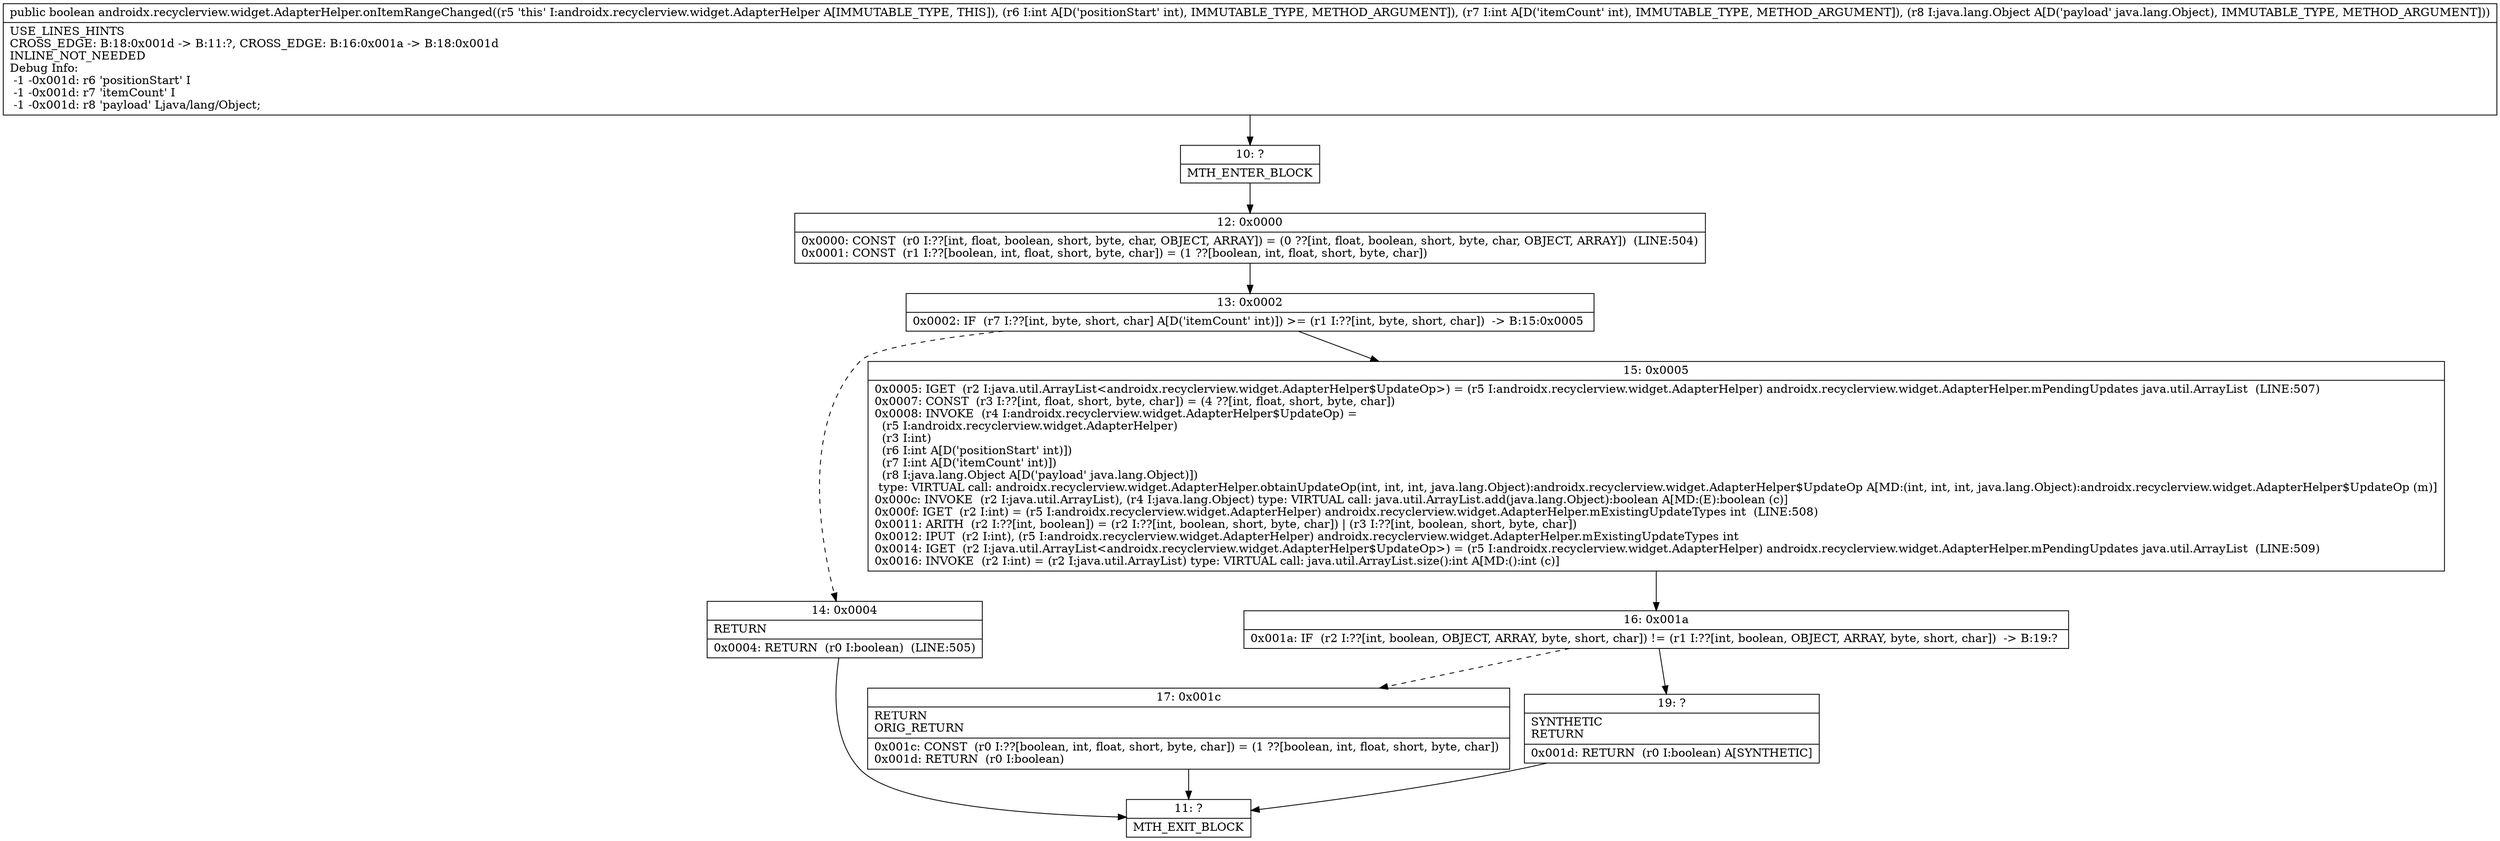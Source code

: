 digraph "CFG forandroidx.recyclerview.widget.AdapterHelper.onItemRangeChanged(IILjava\/lang\/Object;)Z" {
Node_10 [shape=record,label="{10\:\ ?|MTH_ENTER_BLOCK\l}"];
Node_12 [shape=record,label="{12\:\ 0x0000|0x0000: CONST  (r0 I:??[int, float, boolean, short, byte, char, OBJECT, ARRAY]) = (0 ??[int, float, boolean, short, byte, char, OBJECT, ARRAY])  (LINE:504)\l0x0001: CONST  (r1 I:??[boolean, int, float, short, byte, char]) = (1 ??[boolean, int, float, short, byte, char]) \l}"];
Node_13 [shape=record,label="{13\:\ 0x0002|0x0002: IF  (r7 I:??[int, byte, short, char] A[D('itemCount' int)]) \>= (r1 I:??[int, byte, short, char])  \-\> B:15:0x0005 \l}"];
Node_14 [shape=record,label="{14\:\ 0x0004|RETURN\l|0x0004: RETURN  (r0 I:boolean)  (LINE:505)\l}"];
Node_11 [shape=record,label="{11\:\ ?|MTH_EXIT_BLOCK\l}"];
Node_15 [shape=record,label="{15\:\ 0x0005|0x0005: IGET  (r2 I:java.util.ArrayList\<androidx.recyclerview.widget.AdapterHelper$UpdateOp\>) = (r5 I:androidx.recyclerview.widget.AdapterHelper) androidx.recyclerview.widget.AdapterHelper.mPendingUpdates java.util.ArrayList  (LINE:507)\l0x0007: CONST  (r3 I:??[int, float, short, byte, char]) = (4 ??[int, float, short, byte, char]) \l0x0008: INVOKE  (r4 I:androidx.recyclerview.widget.AdapterHelper$UpdateOp) = \l  (r5 I:androidx.recyclerview.widget.AdapterHelper)\l  (r3 I:int)\l  (r6 I:int A[D('positionStart' int)])\l  (r7 I:int A[D('itemCount' int)])\l  (r8 I:java.lang.Object A[D('payload' java.lang.Object)])\l type: VIRTUAL call: androidx.recyclerview.widget.AdapterHelper.obtainUpdateOp(int, int, int, java.lang.Object):androidx.recyclerview.widget.AdapterHelper$UpdateOp A[MD:(int, int, int, java.lang.Object):androidx.recyclerview.widget.AdapterHelper$UpdateOp (m)]\l0x000c: INVOKE  (r2 I:java.util.ArrayList), (r4 I:java.lang.Object) type: VIRTUAL call: java.util.ArrayList.add(java.lang.Object):boolean A[MD:(E):boolean (c)]\l0x000f: IGET  (r2 I:int) = (r5 I:androidx.recyclerview.widget.AdapterHelper) androidx.recyclerview.widget.AdapterHelper.mExistingUpdateTypes int  (LINE:508)\l0x0011: ARITH  (r2 I:??[int, boolean]) = (r2 I:??[int, boolean, short, byte, char]) \| (r3 I:??[int, boolean, short, byte, char]) \l0x0012: IPUT  (r2 I:int), (r5 I:androidx.recyclerview.widget.AdapterHelper) androidx.recyclerview.widget.AdapterHelper.mExistingUpdateTypes int \l0x0014: IGET  (r2 I:java.util.ArrayList\<androidx.recyclerview.widget.AdapterHelper$UpdateOp\>) = (r5 I:androidx.recyclerview.widget.AdapterHelper) androidx.recyclerview.widget.AdapterHelper.mPendingUpdates java.util.ArrayList  (LINE:509)\l0x0016: INVOKE  (r2 I:int) = (r2 I:java.util.ArrayList) type: VIRTUAL call: java.util.ArrayList.size():int A[MD:():int (c)]\l}"];
Node_16 [shape=record,label="{16\:\ 0x001a|0x001a: IF  (r2 I:??[int, boolean, OBJECT, ARRAY, byte, short, char]) != (r1 I:??[int, boolean, OBJECT, ARRAY, byte, short, char])  \-\> B:19:? \l}"];
Node_17 [shape=record,label="{17\:\ 0x001c|RETURN\lORIG_RETURN\l|0x001c: CONST  (r0 I:??[boolean, int, float, short, byte, char]) = (1 ??[boolean, int, float, short, byte, char]) \l0x001d: RETURN  (r0 I:boolean) \l}"];
Node_19 [shape=record,label="{19\:\ ?|SYNTHETIC\lRETURN\l|0x001d: RETURN  (r0 I:boolean) A[SYNTHETIC]\l}"];
MethodNode[shape=record,label="{public boolean androidx.recyclerview.widget.AdapterHelper.onItemRangeChanged((r5 'this' I:androidx.recyclerview.widget.AdapterHelper A[IMMUTABLE_TYPE, THIS]), (r6 I:int A[D('positionStart' int), IMMUTABLE_TYPE, METHOD_ARGUMENT]), (r7 I:int A[D('itemCount' int), IMMUTABLE_TYPE, METHOD_ARGUMENT]), (r8 I:java.lang.Object A[D('payload' java.lang.Object), IMMUTABLE_TYPE, METHOD_ARGUMENT]))  | USE_LINES_HINTS\lCROSS_EDGE: B:18:0x001d \-\> B:11:?, CROSS_EDGE: B:16:0x001a \-\> B:18:0x001d\lINLINE_NOT_NEEDED\lDebug Info:\l  \-1 \-0x001d: r6 'positionStart' I\l  \-1 \-0x001d: r7 'itemCount' I\l  \-1 \-0x001d: r8 'payload' Ljava\/lang\/Object;\l}"];
MethodNode -> Node_10;Node_10 -> Node_12;
Node_12 -> Node_13;
Node_13 -> Node_14[style=dashed];
Node_13 -> Node_15;
Node_14 -> Node_11;
Node_15 -> Node_16;
Node_16 -> Node_17[style=dashed];
Node_16 -> Node_19;
Node_17 -> Node_11;
Node_19 -> Node_11;
}

